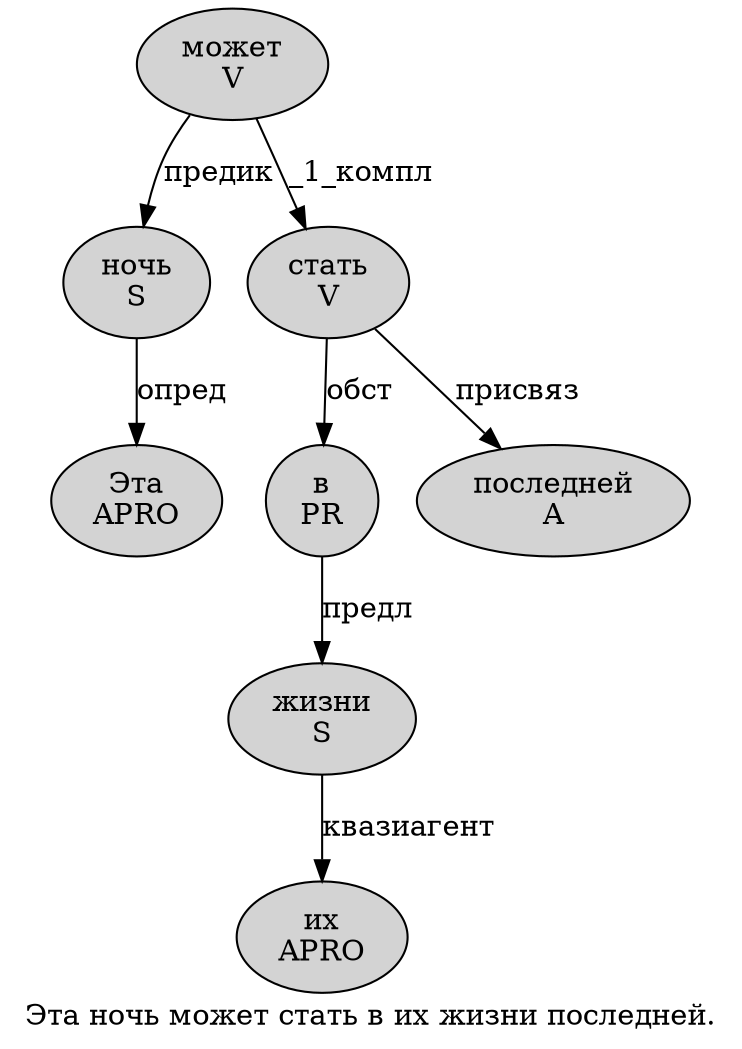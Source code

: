 digraph SENTENCE_1674 {
	graph [label="Эта ночь может стать в их жизни последней."]
	node [style=filled]
		0 [label="Эта
APRO" color="" fillcolor=lightgray penwidth=1 shape=ellipse]
		1 [label="ночь
S" color="" fillcolor=lightgray penwidth=1 shape=ellipse]
		2 [label="может
V" color="" fillcolor=lightgray penwidth=1 shape=ellipse]
		3 [label="стать
V" color="" fillcolor=lightgray penwidth=1 shape=ellipse]
		4 [label="в
PR" color="" fillcolor=lightgray penwidth=1 shape=ellipse]
		5 [label="их
APRO" color="" fillcolor=lightgray penwidth=1 shape=ellipse]
		6 [label="жизни
S" color="" fillcolor=lightgray penwidth=1 shape=ellipse]
		7 [label="последней
A" color="" fillcolor=lightgray penwidth=1 shape=ellipse]
			3 -> 4 [label="обст"]
			3 -> 7 [label="присвяз"]
			2 -> 1 [label="предик"]
			2 -> 3 [label="_1_компл"]
			6 -> 5 [label="квазиагент"]
			4 -> 6 [label="предл"]
			1 -> 0 [label="опред"]
}